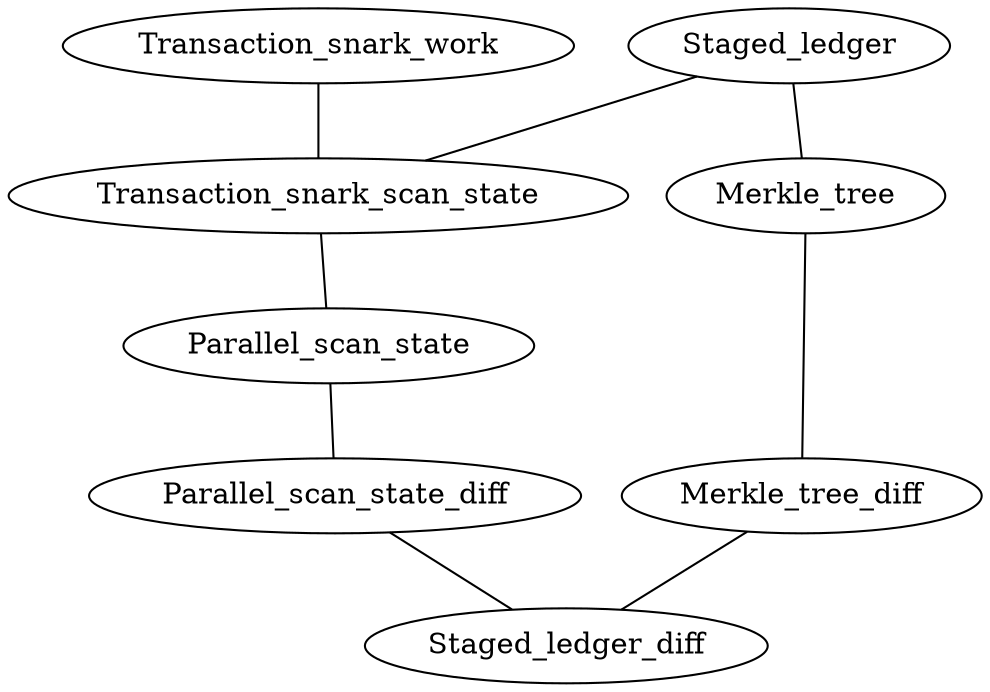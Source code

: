 graph G {
  Transaction_snark_work -- Transaction_snark_scan_state -- Parallel_scan_state -- Parallel_scan_state_diff;
  Staged_ledger -- Transaction_snark_scan_state;
  Parallel_scan_state_diff -- Staged_ledger_diff;
  Staged_ledger -- Merkle_tree -- Merkle_tree_diff -- Staged_ledger_diff;
}
